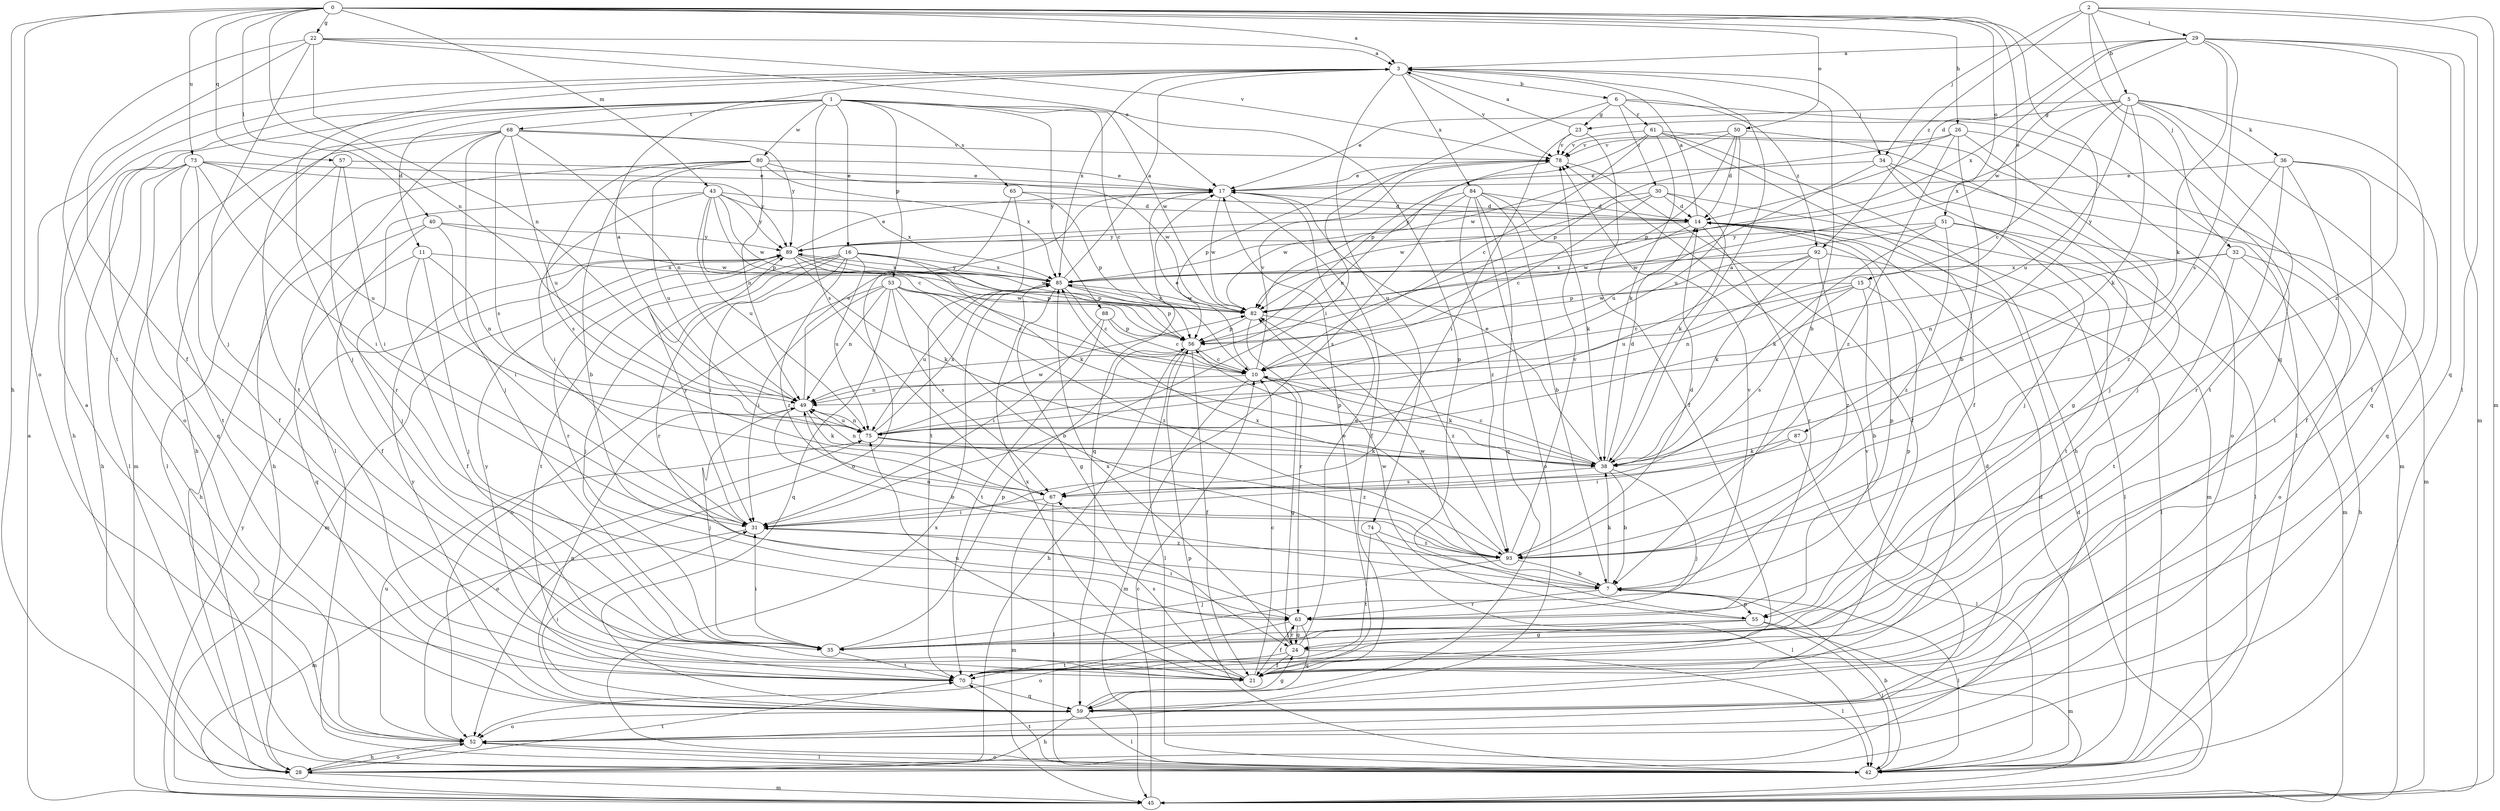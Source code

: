 strict digraph  {
0;
1;
2;
3;
5;
6;
7;
10;
11;
14;
15;
16;
17;
21;
22;
23;
24;
26;
28;
29;
30;
31;
32;
34;
35;
36;
38;
40;
42;
43;
45;
49;
50;
51;
52;
53;
55;
56;
57;
59;
61;
63;
65;
67;
68;
70;
73;
74;
75;
78;
80;
82;
84;
85;
87;
88;
89;
92;
93;
0 -> 3  [label=a];
0 -> 15  [label=e];
0 -> 22  [label=g];
0 -> 26  [label=h];
0 -> 28  [label=h];
0 -> 40  [label=l];
0 -> 43  [label=m];
0 -> 49  [label=n];
0 -> 50  [label=o];
0 -> 51  [label=o];
0 -> 52  [label=o];
0 -> 57  [label=q];
0 -> 59  [label=q];
0 -> 73  [label=u];
0 -> 87  [label=y];
1 -> 10  [label=c];
1 -> 11  [label=d];
1 -> 16  [label=e];
1 -> 28  [label=h];
1 -> 52  [label=o];
1 -> 53  [label=p];
1 -> 55  [label=p];
1 -> 65  [label=s];
1 -> 67  [label=s];
1 -> 68  [label=t];
1 -> 70  [label=t];
1 -> 80  [label=w];
1 -> 82  [label=w];
1 -> 88  [label=y];
2 -> 5  [label=b];
2 -> 29  [label=i];
2 -> 32  [label=j];
2 -> 34  [label=j];
2 -> 42  [label=l];
2 -> 45  [label=m];
2 -> 92  [label=z];
3 -> 6  [label=b];
3 -> 7  [label=b];
3 -> 34  [label=j];
3 -> 35  [label=j];
3 -> 74  [label=u];
3 -> 78  [label=v];
3 -> 84  [label=x];
3 -> 85  [label=x];
5 -> 10  [label=c];
5 -> 17  [label=e];
5 -> 21  [label=f];
5 -> 23  [label=g];
5 -> 36  [label=k];
5 -> 38  [label=k];
5 -> 59  [label=q];
5 -> 70  [label=t];
5 -> 75  [label=u];
5 -> 85  [label=x];
6 -> 23  [label=g];
6 -> 30  [label=i];
6 -> 31  [label=i];
6 -> 42  [label=l];
6 -> 61  [label=r];
6 -> 92  [label=z];
7 -> 38  [label=k];
7 -> 42  [label=l];
7 -> 55  [label=p];
7 -> 63  [label=r];
7 -> 82  [label=w];
10 -> 17  [label=e];
10 -> 24  [label=g];
10 -> 38  [label=k];
10 -> 45  [label=m];
10 -> 49  [label=n];
10 -> 78  [label=v];
11 -> 21  [label=f];
11 -> 35  [label=j];
11 -> 49  [label=n];
11 -> 59  [label=q];
11 -> 85  [label=x];
14 -> 3  [label=a];
14 -> 42  [label=l];
14 -> 55  [label=p];
14 -> 63  [label=r];
14 -> 82  [label=w];
14 -> 89  [label=y];
15 -> 7  [label=b];
15 -> 10  [label=c];
15 -> 49  [label=n];
15 -> 55  [label=p];
15 -> 67  [label=s];
15 -> 82  [label=w];
16 -> 31  [label=i];
16 -> 35  [label=j];
16 -> 38  [label=k];
16 -> 56  [label=p];
16 -> 63  [label=r];
16 -> 70  [label=t];
16 -> 75  [label=u];
16 -> 85  [label=x];
16 -> 93  [label=z];
17 -> 14  [label=d];
17 -> 21  [label=f];
17 -> 59  [label=q];
17 -> 82  [label=w];
21 -> 10  [label=c];
21 -> 17  [label=e];
21 -> 67  [label=s];
21 -> 75  [label=u];
21 -> 85  [label=x];
22 -> 3  [label=a];
22 -> 17  [label=e];
22 -> 21  [label=f];
22 -> 35  [label=j];
22 -> 49  [label=n];
22 -> 70  [label=t];
22 -> 78  [label=v];
23 -> 3  [label=a];
23 -> 21  [label=f];
23 -> 31  [label=i];
23 -> 78  [label=v];
24 -> 17  [label=e];
24 -> 21  [label=f];
24 -> 42  [label=l];
24 -> 63  [label=r];
24 -> 70  [label=t];
24 -> 85  [label=x];
26 -> 7  [label=b];
26 -> 35  [label=j];
26 -> 52  [label=o];
26 -> 56  [label=p];
26 -> 78  [label=v];
26 -> 93  [label=z];
28 -> 45  [label=m];
28 -> 52  [label=o];
28 -> 70  [label=t];
29 -> 3  [label=a];
29 -> 14  [label=d];
29 -> 38  [label=k];
29 -> 45  [label=m];
29 -> 59  [label=q];
29 -> 67  [label=s];
29 -> 82  [label=w];
29 -> 85  [label=x];
29 -> 93  [label=z];
30 -> 10  [label=c];
30 -> 14  [label=d];
30 -> 38  [label=k];
30 -> 45  [label=m];
30 -> 82  [label=w];
30 -> 89  [label=y];
31 -> 45  [label=m];
31 -> 89  [label=y];
31 -> 93  [label=z];
32 -> 28  [label=h];
32 -> 49  [label=n];
32 -> 52  [label=o];
32 -> 70  [label=t];
32 -> 85  [label=x];
34 -> 17  [label=e];
34 -> 24  [label=g];
34 -> 35  [label=j];
34 -> 45  [label=m];
34 -> 75  [label=u];
35 -> 31  [label=i];
35 -> 56  [label=p];
35 -> 70  [label=t];
36 -> 17  [label=e];
36 -> 21  [label=f];
36 -> 59  [label=q];
36 -> 63  [label=r];
36 -> 70  [label=t];
36 -> 93  [label=z];
38 -> 3  [label=a];
38 -> 7  [label=b];
38 -> 10  [label=c];
38 -> 14  [label=d];
38 -> 17  [label=e];
38 -> 35  [label=j];
38 -> 49  [label=n];
38 -> 56  [label=p];
38 -> 67  [label=s];
40 -> 21  [label=f];
40 -> 28  [label=h];
40 -> 31  [label=i];
40 -> 82  [label=w];
40 -> 89  [label=y];
42 -> 7  [label=b];
42 -> 14  [label=d];
42 -> 52  [label=o];
42 -> 56  [label=p];
42 -> 70  [label=t];
42 -> 85  [label=x];
43 -> 10  [label=c];
43 -> 14  [label=d];
43 -> 31  [label=i];
43 -> 35  [label=j];
43 -> 56  [label=p];
43 -> 75  [label=u];
43 -> 82  [label=w];
43 -> 85  [label=x];
43 -> 89  [label=y];
45 -> 3  [label=a];
45 -> 10  [label=c];
45 -> 14  [label=d];
45 -> 89  [label=y];
49 -> 3  [label=a];
49 -> 7  [label=b];
49 -> 17  [label=e];
49 -> 35  [label=j];
49 -> 38  [label=k];
49 -> 75  [label=u];
50 -> 14  [label=d];
50 -> 35  [label=j];
50 -> 56  [label=p];
50 -> 75  [label=u];
50 -> 78  [label=v];
50 -> 82  [label=w];
51 -> 38  [label=k];
51 -> 42  [label=l];
51 -> 45  [label=m];
51 -> 70  [label=t];
51 -> 82  [label=w];
51 -> 89  [label=y];
51 -> 93  [label=z];
52 -> 3  [label=a];
52 -> 28  [label=h];
52 -> 42  [label=l];
52 -> 75  [label=u];
52 -> 78  [label=v];
53 -> 7  [label=b];
53 -> 10  [label=c];
53 -> 31  [label=i];
53 -> 49  [label=n];
53 -> 52  [label=o];
53 -> 59  [label=q];
53 -> 67  [label=s];
53 -> 82  [label=w];
53 -> 93  [label=z];
55 -> 24  [label=g];
55 -> 35  [label=j];
55 -> 42  [label=l];
55 -> 45  [label=m];
55 -> 82  [label=w];
56 -> 10  [label=c];
56 -> 21  [label=f];
56 -> 28  [label=h];
56 -> 42  [label=l];
57 -> 17  [label=e];
57 -> 31  [label=i];
57 -> 42  [label=l];
57 -> 63  [label=r];
59 -> 14  [label=d];
59 -> 24  [label=g];
59 -> 28  [label=h];
59 -> 31  [label=i];
59 -> 42  [label=l];
59 -> 49  [label=n];
59 -> 52  [label=o];
59 -> 89  [label=y];
61 -> 10  [label=c];
61 -> 21  [label=f];
61 -> 28  [label=h];
61 -> 38  [label=k];
61 -> 45  [label=m];
61 -> 56  [label=p];
61 -> 78  [label=v];
63 -> 21  [label=f];
63 -> 24  [label=g];
63 -> 31  [label=i];
63 -> 52  [label=o];
63 -> 59  [label=q];
63 -> 78  [label=v];
65 -> 14  [label=d];
65 -> 52  [label=o];
65 -> 56  [label=p];
65 -> 70  [label=t];
67 -> 31  [label=i];
67 -> 42  [label=l];
67 -> 45  [label=m];
68 -> 28  [label=h];
68 -> 35  [label=j];
68 -> 42  [label=l];
68 -> 45  [label=m];
68 -> 49  [label=n];
68 -> 67  [label=s];
68 -> 75  [label=u];
68 -> 78  [label=v];
68 -> 89  [label=y];
70 -> 59  [label=q];
70 -> 89  [label=y];
73 -> 17  [label=e];
73 -> 21  [label=f];
73 -> 28  [label=h];
73 -> 31  [label=i];
73 -> 42  [label=l];
73 -> 59  [label=q];
73 -> 70  [label=t];
73 -> 75  [label=u];
73 -> 89  [label=y];
74 -> 42  [label=l];
74 -> 70  [label=t];
74 -> 93  [label=z];
75 -> 38  [label=k];
75 -> 49  [label=n];
75 -> 52  [label=o];
75 -> 82  [label=w];
75 -> 85  [label=x];
75 -> 93  [label=z];
78 -> 17  [label=e];
78 -> 21  [label=f];
78 -> 49  [label=n];
78 -> 56  [label=p];
80 -> 7  [label=b];
80 -> 17  [label=e];
80 -> 28  [label=h];
80 -> 49  [label=n];
80 -> 67  [label=s];
80 -> 75  [label=u];
80 -> 82  [label=w];
80 -> 85  [label=x];
82 -> 56  [label=p];
82 -> 63  [label=r];
82 -> 85  [label=x];
82 -> 93  [label=z];
84 -> 7  [label=b];
84 -> 14  [label=d];
84 -> 38  [label=k];
84 -> 52  [label=o];
84 -> 59  [label=q];
84 -> 67  [label=s];
84 -> 82  [label=w];
84 -> 93  [label=z];
85 -> 3  [label=a];
85 -> 10  [label=c];
85 -> 24  [label=g];
85 -> 56  [label=p];
85 -> 75  [label=u];
85 -> 82  [label=w];
85 -> 89  [label=y];
87 -> 31  [label=i];
87 -> 38  [label=k];
87 -> 42  [label=l];
88 -> 10  [label=c];
88 -> 31  [label=i];
88 -> 56  [label=p];
88 -> 70  [label=t];
89 -> 17  [label=e];
89 -> 38  [label=k];
89 -> 45  [label=m];
89 -> 56  [label=p];
89 -> 63  [label=r];
89 -> 82  [label=w];
89 -> 85  [label=x];
92 -> 38  [label=k];
92 -> 42  [label=l];
92 -> 56  [label=p];
92 -> 75  [label=u];
92 -> 85  [label=x];
92 -> 93  [label=z];
93 -> 7  [label=b];
93 -> 14  [label=d];
93 -> 35  [label=j];
93 -> 49  [label=n];
93 -> 78  [label=v];
93 -> 85  [label=x];
}
